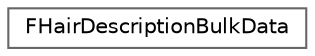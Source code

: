 digraph "Graphical Class Hierarchy"
{
 // INTERACTIVE_SVG=YES
 // LATEX_PDF_SIZE
  bgcolor="transparent";
  edge [fontname=Helvetica,fontsize=10,labelfontname=Helvetica,labelfontsize=10];
  node [fontname=Helvetica,fontsize=10,shape=box,height=0.2,width=0.4];
  rankdir="LR";
  Node0 [id="Node000000",label="FHairDescriptionBulkData",height=0.2,width=0.4,color="grey40", fillcolor="white", style="filled",URL="$d1/d0e/structFHairDescriptionBulkData.html",tooltip="Bulk data storage for FHairDescription."];
}
